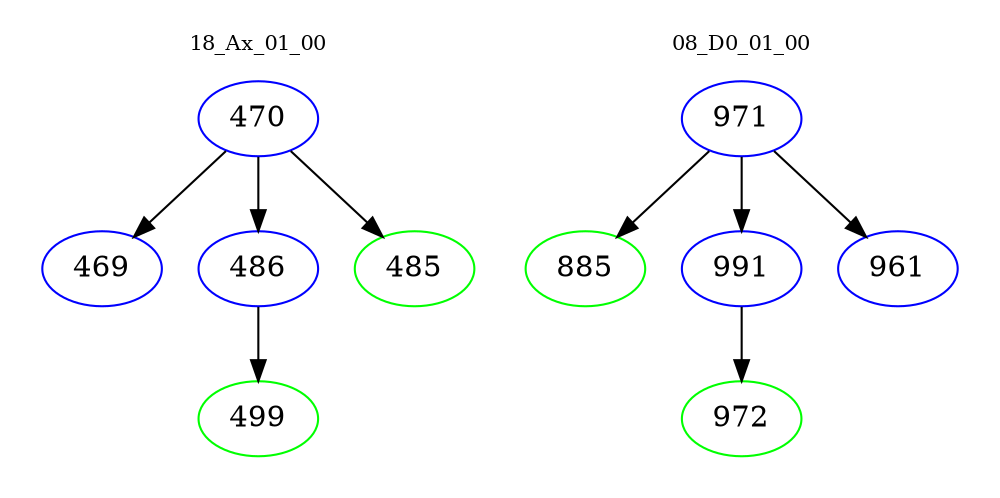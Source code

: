digraph{
subgraph cluster_0 {
color = white
label = "18_Ax_01_00";
fontsize=10;
T0_470 [label="470", color="blue"]
T0_470 -> T0_469 [color="black"]
T0_469 [label="469", color="blue"]
T0_470 -> T0_486 [color="black"]
T0_486 [label="486", color="blue"]
T0_486 -> T0_499 [color="black"]
T0_499 [label="499", color="green"]
T0_470 -> T0_485 [color="black"]
T0_485 [label="485", color="green"]
}
subgraph cluster_1 {
color = white
label = "08_D0_01_00";
fontsize=10;
T1_971 [label="971", color="blue"]
T1_971 -> T1_885 [color="black"]
T1_885 [label="885", color="green"]
T1_971 -> T1_991 [color="black"]
T1_991 [label="991", color="blue"]
T1_991 -> T1_972 [color="black"]
T1_972 [label="972", color="green"]
T1_971 -> T1_961 [color="black"]
T1_961 [label="961", color="blue"]
}
}
